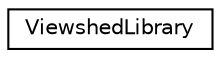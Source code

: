 digraph "Graphical Class Hierarchy"
{
 // LATEX_PDF_SIZE
  edge [fontname="Helvetica",fontsize="10",labelfontname="Helvetica",labelfontsize="10"];
  node [fontname="Helvetica",fontsize="10",shape=record];
  rankdir="LR";
  Node0 [label="ViewshedLibrary",height=0.2,width=0.4,color="black", fillcolor="white", style="filled",URL="$classViewshedLibrary.html",tooltip=" "];
}
